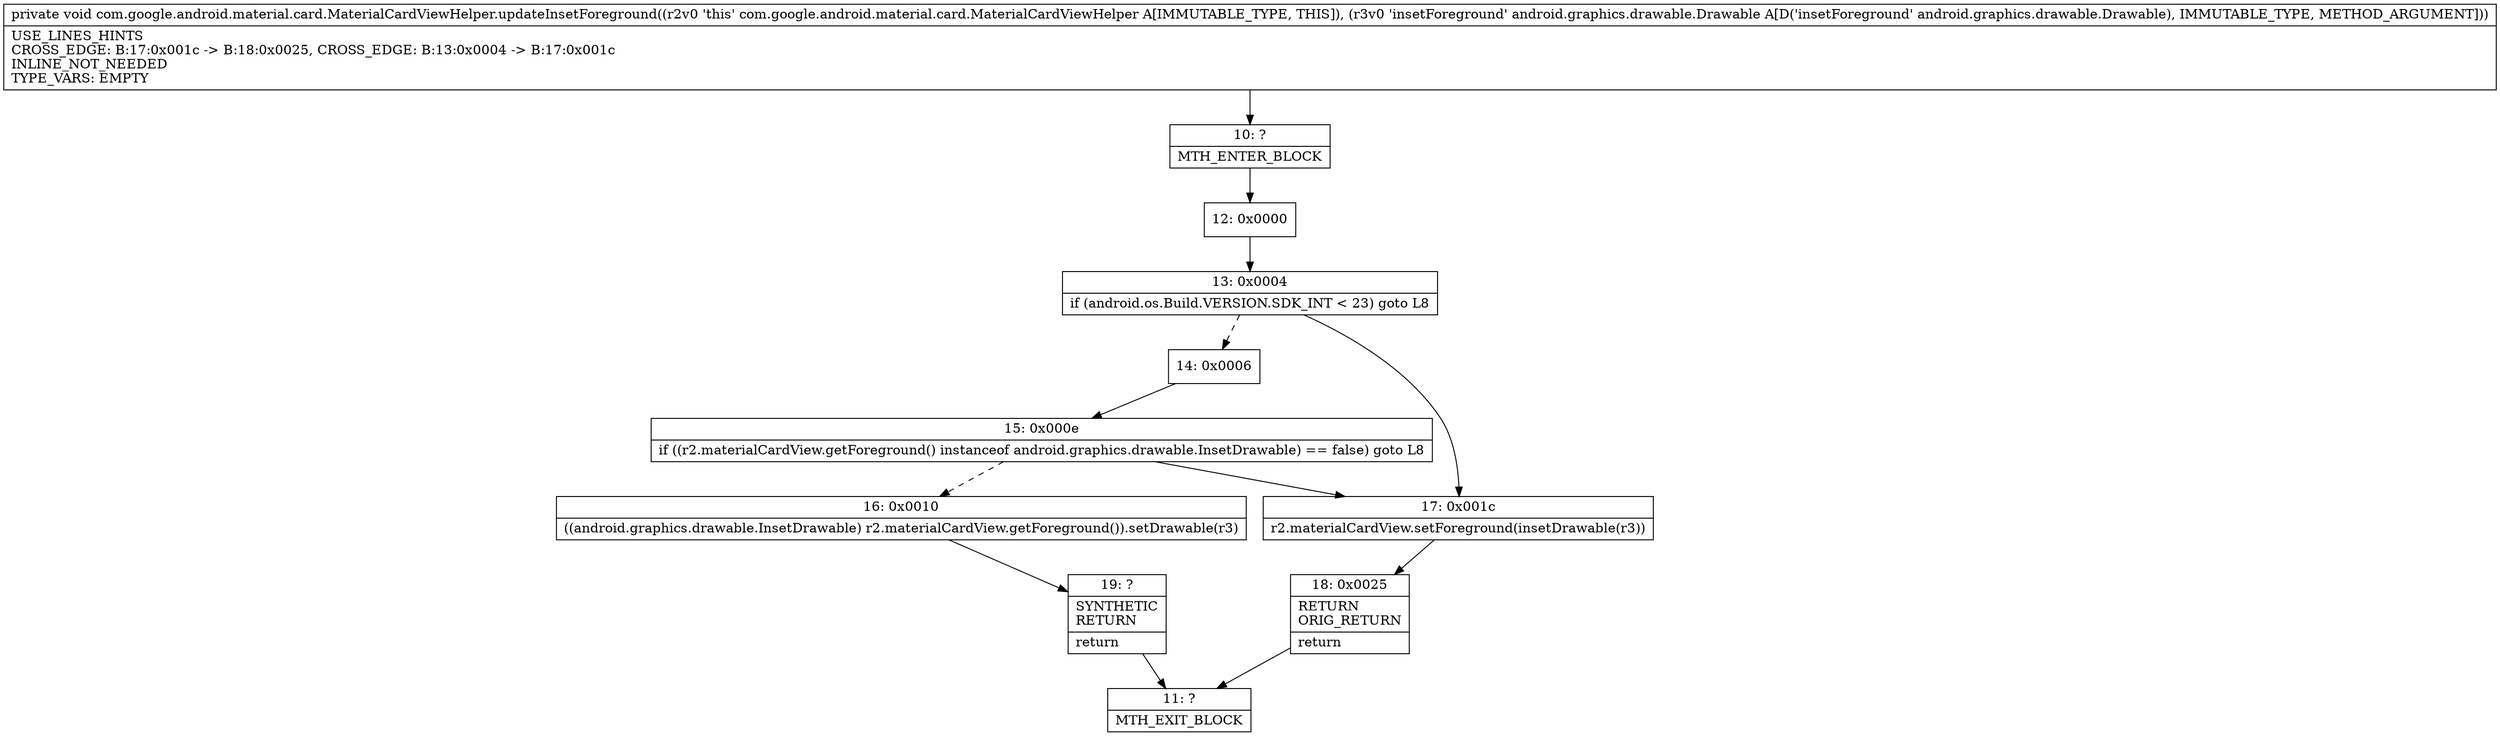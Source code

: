 digraph "CFG forcom.google.android.material.card.MaterialCardViewHelper.updateInsetForeground(Landroid\/graphics\/drawable\/Drawable;)V" {
Node_10 [shape=record,label="{10\:\ ?|MTH_ENTER_BLOCK\l}"];
Node_12 [shape=record,label="{12\:\ 0x0000}"];
Node_13 [shape=record,label="{13\:\ 0x0004|if (android.os.Build.VERSION.SDK_INT \< 23) goto L8\l}"];
Node_14 [shape=record,label="{14\:\ 0x0006}"];
Node_15 [shape=record,label="{15\:\ 0x000e|if ((r2.materialCardView.getForeground() instanceof android.graphics.drawable.InsetDrawable) == false) goto L8\l}"];
Node_16 [shape=record,label="{16\:\ 0x0010|((android.graphics.drawable.InsetDrawable) r2.materialCardView.getForeground()).setDrawable(r3)\l}"];
Node_19 [shape=record,label="{19\:\ ?|SYNTHETIC\lRETURN\l|return\l}"];
Node_11 [shape=record,label="{11\:\ ?|MTH_EXIT_BLOCK\l}"];
Node_17 [shape=record,label="{17\:\ 0x001c|r2.materialCardView.setForeground(insetDrawable(r3))\l}"];
Node_18 [shape=record,label="{18\:\ 0x0025|RETURN\lORIG_RETURN\l|return\l}"];
MethodNode[shape=record,label="{private void com.google.android.material.card.MaterialCardViewHelper.updateInsetForeground((r2v0 'this' com.google.android.material.card.MaterialCardViewHelper A[IMMUTABLE_TYPE, THIS]), (r3v0 'insetForeground' android.graphics.drawable.Drawable A[D('insetForeground' android.graphics.drawable.Drawable), IMMUTABLE_TYPE, METHOD_ARGUMENT]))  | USE_LINES_HINTS\lCROSS_EDGE: B:17:0x001c \-\> B:18:0x0025, CROSS_EDGE: B:13:0x0004 \-\> B:17:0x001c\lINLINE_NOT_NEEDED\lTYPE_VARS: EMPTY\l}"];
MethodNode -> Node_10;Node_10 -> Node_12;
Node_12 -> Node_13;
Node_13 -> Node_14[style=dashed];
Node_13 -> Node_17;
Node_14 -> Node_15;
Node_15 -> Node_16[style=dashed];
Node_15 -> Node_17;
Node_16 -> Node_19;
Node_19 -> Node_11;
Node_17 -> Node_18;
Node_18 -> Node_11;
}


